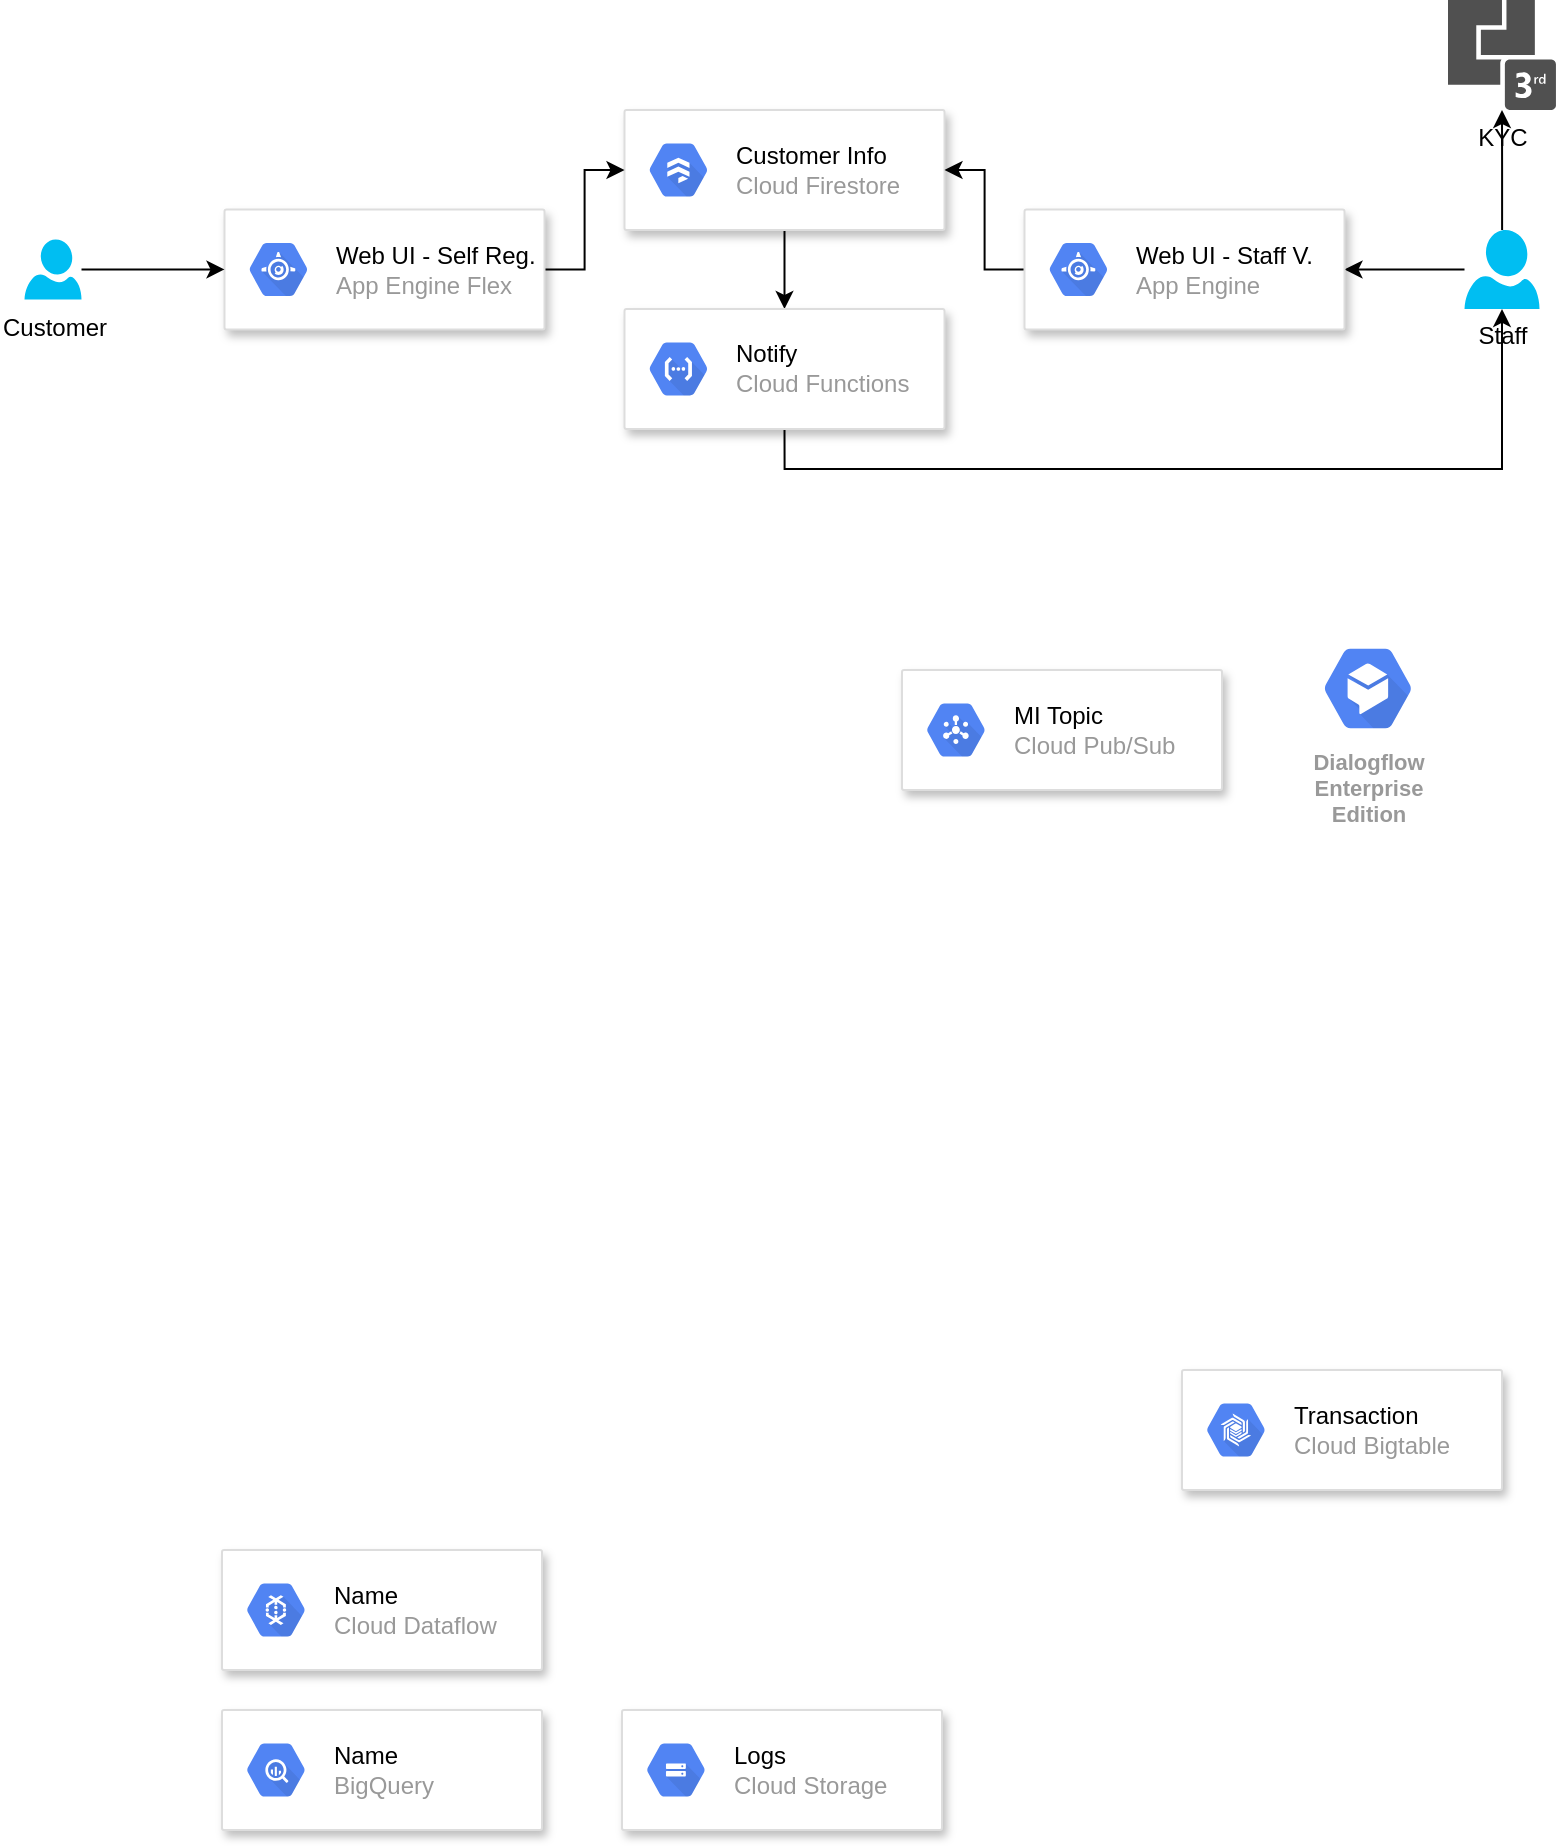 <mxfile version="14.4.2" type="github" pages="2">
  <diagram id="7NOKJoxBeWocO0zpXVM_" name="MoonBank">
    <mxGraphModel dx="780" dy="872" grid="1" gridSize="10" guides="1" tooltips="1" connect="1" arrows="1" fold="1" page="1" pageScale="1" pageWidth="850" pageHeight="1100" math="0" shadow="0">
      <root>
        <mxCell id="w8XVWNWsTbKyDXxL2xs8-0" />
        <mxCell id="w8XVWNWsTbKyDXxL2xs8-1" parent="w8XVWNWsTbKyDXxL2xs8-0" />
        <mxCell id="w8XVWNWsTbKyDXxL2xs8-37" style="edgeStyle=orthogonalEdgeStyle;rounded=0;orthogonalLoop=1;jettySize=auto;html=1;exitX=0.5;exitY=1;exitDx=0;exitDy=0;entryX=0.5;entryY=0;entryDx=0;entryDy=0;" edge="1" parent="w8XVWNWsTbKyDXxL2xs8-1" source="w8XVWNWsTbKyDXxL2xs8-6" target="w8XVWNWsTbKyDXxL2xs8-33">
          <mxGeometry relative="1" as="geometry" />
        </mxCell>
        <mxCell id="w8XVWNWsTbKyDXxL2xs8-6" value="" style="strokeColor=#dddddd;shadow=1;strokeWidth=1;rounded=1;absoluteArcSize=1;arcSize=2;" vertex="1" parent="w8XVWNWsTbKyDXxL2xs8-1">
          <mxGeometry x="361.25" y="160" width="160" height="60" as="geometry" />
        </mxCell>
        <mxCell id="w8XVWNWsTbKyDXxL2xs8-7" value="&lt;font color=&quot;#000000&quot;&gt;Customer Info&lt;/font&gt;&lt;br&gt;Cloud Firestore" style="dashed=0;connectable=0;html=1;fillColor=#5184F3;strokeColor=none;shape=mxgraph.gcp2.hexIcon;prIcon=cloud_firestore;part=1;labelPosition=right;verticalLabelPosition=middle;align=left;verticalAlign=middle;spacingLeft=5;fontColor=#999999;fontSize=12;" vertex="1" parent="w8XVWNWsTbKyDXxL2xs8-6">
          <mxGeometry y="0.5" width="44" height="39" relative="1" as="geometry">
            <mxPoint x="5" y="-19.5" as="offset" />
          </mxGeometry>
        </mxCell>
        <mxCell id="w8XVWNWsTbKyDXxL2xs8-16" value="" style="strokeColor=#dddddd;shadow=1;strokeWidth=1;rounded=1;absoluteArcSize=1;arcSize=2;" vertex="1" parent="w8XVWNWsTbKyDXxL2xs8-1">
          <mxGeometry x="640" y="790" width="160" height="60" as="geometry" />
        </mxCell>
        <mxCell id="w8XVWNWsTbKyDXxL2xs8-17" value="&lt;font color=&quot;#000000&quot;&gt;Transaction&lt;br&gt;&lt;/font&gt;Cloud Bigtable" style="dashed=0;connectable=0;html=1;fillColor=#5184F3;strokeColor=none;shape=mxgraph.gcp2.hexIcon;prIcon=cloud_bigtable;part=1;labelPosition=right;verticalLabelPosition=middle;align=left;verticalAlign=middle;spacingLeft=5;fontColor=#999999;fontSize=12;" vertex="1" parent="w8XVWNWsTbKyDXxL2xs8-16">
          <mxGeometry y="0.5" width="44" height="39" relative="1" as="geometry">
            <mxPoint x="5" y="-19.5" as="offset" />
          </mxGeometry>
        </mxCell>
        <mxCell id="w8XVWNWsTbKyDXxL2xs8-42" style="edgeStyle=orthogonalEdgeStyle;rounded=0;orthogonalLoop=1;jettySize=auto;html=1;entryX=0;entryY=0.5;entryDx=0;entryDy=0;" edge="1" parent="w8XVWNWsTbKyDXxL2xs8-1" source="w8XVWNWsTbKyDXxL2xs8-18" target="w8XVWNWsTbKyDXxL2xs8-6">
          <mxGeometry relative="1" as="geometry" />
        </mxCell>
        <mxCell id="w8XVWNWsTbKyDXxL2xs8-18" value="" style="strokeColor=#dddddd;shadow=1;strokeWidth=1;rounded=1;absoluteArcSize=1;arcSize=2;" vertex="1" parent="w8XVWNWsTbKyDXxL2xs8-1">
          <mxGeometry x="161.25" y="209.74" width="160" height="60" as="geometry" />
        </mxCell>
        <mxCell id="w8XVWNWsTbKyDXxL2xs8-19" value="&lt;font color=&quot;#000000&quot;&gt;Web UI - Self Reg.&lt;/font&gt;&lt;br&gt;App Engine Flex" style="dashed=0;connectable=0;html=1;fillColor=#5184F3;strokeColor=none;shape=mxgraph.gcp2.hexIcon;prIcon=app_engine;part=1;labelPosition=right;verticalLabelPosition=middle;align=left;verticalAlign=middle;spacingLeft=5;fontColor=#999999;fontSize=12;" vertex="1" parent="w8XVWNWsTbKyDXxL2xs8-18">
          <mxGeometry y="0.5" width="44" height="39" relative="1" as="geometry">
            <mxPoint x="5" y="-19.5" as="offset" />
          </mxGeometry>
        </mxCell>
        <mxCell id="w8XVWNWsTbKyDXxL2xs8-20" value="" style="strokeColor=#dddddd;shadow=1;strokeWidth=1;rounded=1;absoluteArcSize=1;arcSize=2;" vertex="1" parent="w8XVWNWsTbKyDXxL2xs8-1">
          <mxGeometry x="360" y="960" width="160" height="60" as="geometry" />
        </mxCell>
        <mxCell id="w8XVWNWsTbKyDXxL2xs8-21" value="&lt;font color=&quot;#000000&quot;&gt;Logs&lt;/font&gt;&lt;br&gt;Cloud Storage" style="dashed=0;connectable=0;html=1;fillColor=#5184F3;strokeColor=none;shape=mxgraph.gcp2.hexIcon;prIcon=cloud_storage;part=1;labelPosition=right;verticalLabelPosition=middle;align=left;verticalAlign=middle;spacingLeft=5;fontColor=#999999;fontSize=12;" vertex="1" parent="w8XVWNWsTbKyDXxL2xs8-20">
          <mxGeometry y="0.5" width="44" height="39" relative="1" as="geometry">
            <mxPoint x="5" y="-19.5" as="offset" />
          </mxGeometry>
        </mxCell>
        <mxCell id="w8XVWNWsTbKyDXxL2xs8-22" value="" style="strokeColor=#dddddd;shadow=1;strokeWidth=1;rounded=1;absoluteArcSize=1;arcSize=2;" vertex="1" parent="w8XVWNWsTbKyDXxL2xs8-1">
          <mxGeometry x="160" y="960" width="160" height="60" as="geometry" />
        </mxCell>
        <mxCell id="w8XVWNWsTbKyDXxL2xs8-23" value="&lt;font color=&quot;#000000&quot;&gt;Name&lt;/font&gt;&lt;br&gt;BigQuery" style="dashed=0;connectable=0;html=1;fillColor=#5184F3;strokeColor=none;shape=mxgraph.gcp2.hexIcon;prIcon=bigquery;part=1;labelPosition=right;verticalLabelPosition=middle;align=left;verticalAlign=middle;spacingLeft=5;fontColor=#999999;fontSize=12;" vertex="1" parent="w8XVWNWsTbKyDXxL2xs8-22">
          <mxGeometry y="0.5" width="44" height="39" relative="1" as="geometry">
            <mxPoint x="5" y="-19.5" as="offset" />
          </mxGeometry>
        </mxCell>
        <mxCell id="w8XVWNWsTbKyDXxL2xs8-24" value="" style="strokeColor=#dddddd;shadow=1;strokeWidth=1;rounded=1;absoluteArcSize=1;arcSize=2;" vertex="1" parent="w8XVWNWsTbKyDXxL2xs8-1">
          <mxGeometry x="160" y="880" width="160" height="60" as="geometry" />
        </mxCell>
        <mxCell id="w8XVWNWsTbKyDXxL2xs8-25" value="&lt;font color=&quot;#000000&quot;&gt;Name&lt;/font&gt;&lt;br&gt;Cloud Dataflow" style="dashed=0;connectable=0;html=1;fillColor=#5184F3;strokeColor=none;shape=mxgraph.gcp2.hexIcon;prIcon=cloud_dataflow;part=1;labelPosition=right;verticalLabelPosition=middle;align=left;verticalAlign=middle;spacingLeft=5;fontColor=#999999;fontSize=12;" vertex="1" parent="w8XVWNWsTbKyDXxL2xs8-24">
          <mxGeometry y="0.5" width="44" height="39" relative="1" as="geometry">
            <mxPoint x="5" y="-19.5" as="offset" />
          </mxGeometry>
        </mxCell>
        <mxCell id="w8XVWNWsTbKyDXxL2xs8-26" value="" style="strokeColor=#dddddd;shadow=1;strokeWidth=1;rounded=1;absoluteArcSize=1;arcSize=2;" vertex="1" parent="w8XVWNWsTbKyDXxL2xs8-1">
          <mxGeometry x="500" y="440" width="160" height="60" as="geometry" />
        </mxCell>
        <mxCell id="w8XVWNWsTbKyDXxL2xs8-27" value="&lt;font color=&quot;#000000&quot;&gt;MI Topic&lt;/font&gt;&lt;br&gt;Cloud Pub/Sub" style="dashed=0;connectable=0;html=1;fillColor=#5184F3;strokeColor=none;shape=mxgraph.gcp2.hexIcon;prIcon=cloud_pubsub;part=1;labelPosition=right;verticalLabelPosition=middle;align=left;verticalAlign=middle;spacingLeft=5;fontColor=#999999;fontSize=12;" vertex="1" parent="w8XVWNWsTbKyDXxL2xs8-26">
          <mxGeometry y="0.5" width="44" height="39" relative="1" as="geometry">
            <mxPoint x="5" y="-19.5" as="offset" />
          </mxGeometry>
        </mxCell>
        <mxCell id="w8XVWNWsTbKyDXxL2xs8-39" style="edgeStyle=orthogonalEdgeStyle;rounded=0;orthogonalLoop=1;jettySize=auto;html=1;entryX=0;entryY=0.5;entryDx=0;entryDy=0;" edge="1" parent="w8XVWNWsTbKyDXxL2xs8-1" source="w8XVWNWsTbKyDXxL2xs8-29" target="w8XVWNWsTbKyDXxL2xs8-18">
          <mxGeometry relative="1" as="geometry" />
        </mxCell>
        <mxCell id="w8XVWNWsTbKyDXxL2xs8-29" value="Customer" style="verticalLabelPosition=bottom;html=1;verticalAlign=top;align=center;strokeColor=none;fillColor=#00BEF2;shape=mxgraph.azure.user;" vertex="1" parent="w8XVWNWsTbKyDXxL2xs8-1">
          <mxGeometry x="61.25" y="224.74" width="28.5" height="30" as="geometry" />
        </mxCell>
        <mxCell id="w8XVWNWsTbKyDXxL2xs8-30" value="Dialogflow&#xa;Enterprise&#xa;Edition" style="html=1;fillColor=#5184F3;strokeColor=none;verticalAlign=top;labelPosition=center;verticalLabelPosition=bottom;align=center;spacingTop=-6;fontSize=11;fontStyle=1;fontColor=#999999;shape=mxgraph.gcp2.hexIcon;prIcon=dialogflow_enterprise_edition" vertex="1" parent="w8XVWNWsTbKyDXxL2xs8-1">
          <mxGeometry x="700" y="420" width="66" height="58.5" as="geometry" />
        </mxCell>
        <mxCell id="w8XVWNWsTbKyDXxL2xs8-40" style="edgeStyle=orthogonalEdgeStyle;rounded=0;orthogonalLoop=1;jettySize=auto;html=1;entryX=1;entryY=0.5;entryDx=0;entryDy=0;" edge="1" parent="w8XVWNWsTbKyDXxL2xs8-1" source="w8XVWNWsTbKyDXxL2xs8-31" target="w8XVWNWsTbKyDXxL2xs8-35">
          <mxGeometry relative="1" as="geometry" />
        </mxCell>
        <mxCell id="w8XVWNWsTbKyDXxL2xs8-45" style="edgeStyle=orthogonalEdgeStyle;rounded=0;orthogonalLoop=1;jettySize=auto;html=1;" edge="1" parent="w8XVWNWsTbKyDXxL2xs8-1" source="w8XVWNWsTbKyDXxL2xs8-31" target="w8XVWNWsTbKyDXxL2xs8-44">
          <mxGeometry relative="1" as="geometry">
            <mxPoint x="800" y="190" as="targetPoint" />
          </mxGeometry>
        </mxCell>
        <mxCell id="w8XVWNWsTbKyDXxL2xs8-31" value="Staff" style="verticalLabelPosition=bottom;html=1;verticalAlign=top;align=center;strokeColor=none;fillColor=#00BEF2;shape=mxgraph.azure.user;" vertex="1" parent="w8XVWNWsTbKyDXxL2xs8-1">
          <mxGeometry x="781.25" y="220" width="37.5" height="39.47" as="geometry" />
        </mxCell>
        <mxCell id="w8XVWNWsTbKyDXxL2xs8-38" style="edgeStyle=orthogonalEdgeStyle;rounded=0;orthogonalLoop=1;jettySize=auto;html=1;exitX=0.5;exitY=1;exitDx=0;exitDy=0;entryX=0.5;entryY=1;entryDx=0;entryDy=0;entryPerimeter=0;" edge="1" parent="w8XVWNWsTbKyDXxL2xs8-1" source="w8XVWNWsTbKyDXxL2xs8-33" target="w8XVWNWsTbKyDXxL2xs8-31">
          <mxGeometry relative="1" as="geometry" />
        </mxCell>
        <mxCell id="w8XVWNWsTbKyDXxL2xs8-33" value="" style="strokeColor=#dddddd;shadow=1;strokeWidth=1;rounded=1;absoluteArcSize=1;arcSize=2;" vertex="1" parent="w8XVWNWsTbKyDXxL2xs8-1">
          <mxGeometry x="361.25" y="259.47" width="160" height="60" as="geometry" />
        </mxCell>
        <mxCell id="w8XVWNWsTbKyDXxL2xs8-34" value="&lt;font color=&quot;#000000&quot;&gt;Notify&lt;/font&gt;&lt;br&gt;Cloud Functions" style="dashed=0;connectable=0;html=1;fillColor=#5184F3;strokeColor=none;shape=mxgraph.gcp2.hexIcon;prIcon=cloud_functions;part=1;labelPosition=right;verticalLabelPosition=middle;align=left;verticalAlign=middle;spacingLeft=5;fontColor=#999999;fontSize=12;" vertex="1" parent="w8XVWNWsTbKyDXxL2xs8-33">
          <mxGeometry y="0.5" width="44" height="39" relative="1" as="geometry">
            <mxPoint x="5" y="-19.5" as="offset" />
          </mxGeometry>
        </mxCell>
        <mxCell id="w8XVWNWsTbKyDXxL2xs8-43" style="edgeStyle=orthogonalEdgeStyle;rounded=0;orthogonalLoop=1;jettySize=auto;html=1;entryX=1;entryY=0.5;entryDx=0;entryDy=0;" edge="1" parent="w8XVWNWsTbKyDXxL2xs8-1" source="w8XVWNWsTbKyDXxL2xs8-35" target="w8XVWNWsTbKyDXxL2xs8-6">
          <mxGeometry relative="1" as="geometry" />
        </mxCell>
        <mxCell id="w8XVWNWsTbKyDXxL2xs8-35" value="" style="strokeColor=#dddddd;shadow=1;strokeWidth=1;rounded=1;absoluteArcSize=1;arcSize=2;" vertex="1" parent="w8XVWNWsTbKyDXxL2xs8-1">
          <mxGeometry x="561.25" y="209.74" width="160" height="60" as="geometry" />
        </mxCell>
        <mxCell id="w8XVWNWsTbKyDXxL2xs8-36" value="&lt;font color=&quot;#000000&quot;&gt;Web UI - Staff V.&lt;/font&gt;&lt;br&gt;App Engine" style="dashed=0;connectable=0;html=1;fillColor=#5184F3;strokeColor=none;shape=mxgraph.gcp2.hexIcon;prIcon=app_engine;part=1;labelPosition=right;verticalLabelPosition=middle;align=left;verticalAlign=middle;spacingLeft=5;fontColor=#999999;fontSize=12;" vertex="1" parent="w8XVWNWsTbKyDXxL2xs8-35">
          <mxGeometry y="0.5" width="44" height="39" relative="1" as="geometry">
            <mxPoint x="5" y="-19.5" as="offset" />
          </mxGeometry>
        </mxCell>
        <mxCell id="w8XVWNWsTbKyDXxL2xs8-44" value="KYC" style="pointerEvents=1;shadow=0;dashed=0;html=1;strokeColor=none;fillColor=#505050;labelPosition=center;verticalLabelPosition=bottom;verticalAlign=top;outlineConnect=0;align=center;shape=mxgraph.office.communications.3rd_party_integration;" vertex="1" parent="w8XVWNWsTbKyDXxL2xs8-1">
          <mxGeometry x="773" y="105" width="54" height="55" as="geometry" />
        </mxCell>
      </root>
    </mxGraphModel>
  </diagram>
  <diagram id="f106602c-feb2-e66a-4537-3a34d633f6aa" name="Page-1">
    <mxGraphModel dx="1422" dy="882" grid="1" gridSize="10" guides="1" tooltips="1" connect="1" arrows="1" fold="1" page="1" pageScale="1" pageWidth="1169" pageHeight="827" background="#ffffff" math="0" shadow="0">
      <root>
        <mxCell id="0" />
        <mxCell id="1" parent="0" />
        <mxCell id="14" value="&lt;b&gt;Google &lt;/b&gt;Cloud Platform" style="fillColor=#F6F6F6;strokeColor=none;shadow=0;gradientColor=none;fontSize=14;align=left;spacing=10;fontColor=#717171;9E9E9E;verticalAlign=top;spacingTop=-4;fontStyle=0;spacingLeft=40;html=1;" parent="1" vertex="1">
          <mxGeometry x="329.5" y="100" width="610" height="480" as="geometry" />
        </mxCell>
        <mxCell id="15" value="" style="shape=mxgraph.gcp2.google_cloud_platform;fillColor=#F6F6F6;strokeColor=none;shadow=0;gradientColor=none;" parent="14" vertex="1">
          <mxGeometry width="23" height="20" relative="1" as="geometry">
            <mxPoint x="20" y="10" as="offset" />
          </mxGeometry>
        </mxCell>
        <mxCell id="568" value="" style="strokeColor=#dddddd;fillColor=#ffffff;shadow=1;strokeWidth=1;rounded=1;absoluteArcSize=1;arcSize=2;fontSize=10;fontColor=#9E9E9E;align=center;html=1;" parent="14" vertex="1">
          <mxGeometry x="18" y="210" width="122" height="60" as="geometry" />
        </mxCell>
        <mxCell id="569" value="Cloud Load&#xa;Balancing" style="dashed=0;connectable=0;html=1;fillColor=#5184F3;strokeColor=none;shape=mxgraph.gcp2.hexIcon;prIcon=cloud_load_balancing;part=1;labelPosition=right;verticalLabelPosition=middle;align=left;verticalAlign=middle;spacingLeft=5;fontColor=#999999;fontSize=12;" parent="568" vertex="1">
          <mxGeometry y="0.5" width="44" height="39" relative="1" as="geometry">
            <mxPoint x="5" y="-19.5" as="offset" />
          </mxGeometry>
        </mxCell>
        <mxCell id="585" style="edgeStyle=elbowEdgeStyle;rounded=0;elbow=vertical;html=1;labelBackgroundColor=none;startArrow=blockThin;startFill=1;startSize=4;endArrow=blockThin;endFill=1;endSize=4;jettySize=auto;orthogonalLoop=1;strokeColor=#4284F3;strokeWidth=2;fontSize=12;fontColor=#000000;align=center;dashed=0;" parent="1" source="580" target="574" edge="1">
          <mxGeometry relative="1" as="geometry" />
        </mxCell>
        <mxCell id="580" value="Autoscaled Broker Tier&lt;br&gt;&lt;font style=&quot;font-size: 9px&quot;&gt;Custom MQTT &amp;lt;-&amp;gt; Cloud Pub/Sub broker&lt;/font&gt;&lt;br&gt;" style="rounded=1;absoluteArcSize=1;arcSize=2;html=1;strokeColor=none;gradientColor=none;shadow=0;dashed=0;strokeColor=none;fontSize=12;fontColor=#9E9E9E;align=left;verticalAlign=top;spacing=10;spacingTop=-4;fillColor=#E1F5FE;" parent="1" vertex="1">
          <mxGeometry x="529.5" y="280" width="190" height="140" as="geometry" />
        </mxCell>
        <mxCell id="2" value="Architecture: Internet of Things &amp;gt; MQTT to PubSub Broker" style="fillColor=#4DA1F5;strokeColor=none;shadow=1;gradientColor=none;fontSize=14;align=left;spacingLeft=50;fontColor=#ffffff;html=1;" parent="1" vertex="1">
          <mxGeometry x="209.5" y="40" width="750" height="40" as="geometry" />
        </mxCell>
        <mxCell id="582" style="edgeStyle=elbowEdgeStyle;rounded=0;elbow=vertical;html=1;labelBackgroundColor=none;startArrow=blockThin;startFill=1;startSize=4;endArrow=blockThin;endFill=1;endSize=4;jettySize=auto;orthogonalLoop=1;strokeColor=#4284F3;strokeWidth=2;fontSize=12;fontColor=#000000;align=center;dashed=0;" parent="1" source="566" target="568" edge="1">
          <mxGeometry relative="1" as="geometry" />
        </mxCell>
        <mxCell id="566" value="MQTT&lt;br&gt;Devices&lt;br&gt;" style="strokeColor=#dddddd;fillColor=#ffffff;shadow=1;strokeWidth=1;rounded=1;absoluteArcSize=1;arcSize=2;labelPosition=center;verticalLabelPosition=middle;align=center;verticalAlign=bottom;spacingLeft=0;fontColor=#999999;fontSize=12;whiteSpace=wrap;spacingBottom=2;html=1;" parent="1" vertex="1">
          <mxGeometry x="229.5" y="290" width="70" height="100" as="geometry" />
        </mxCell>
        <mxCell id="567" value="" style="dashed=0;connectable=0;html=1;fillColor=#757575;strokeColor=none;shape=mxgraph.gcp2.mobile_devices;part=1;" parent="566" vertex="1">
          <mxGeometry x="0.5" width="50" height="36.5" relative="1" as="geometry">
            <mxPoint x="-25" y="16.75" as="offset" />
          </mxGeometry>
        </mxCell>
        <mxCell id="584" style="edgeStyle=elbowEdgeStyle;rounded=0;elbow=vertical;html=1;labelBackgroundColor=none;startArrow=blockThin;startFill=1;startSize=4;endArrow=blockThin;endFill=1;endSize=4;jettySize=auto;orthogonalLoop=1;strokeColor=#4284F3;strokeWidth=2;fontSize=12;fontColor=#000000;align=center;dashed=0;" parent="1" source="568" target="580" edge="1">
          <mxGeometry relative="1" as="geometry" />
        </mxCell>
        <mxCell id="570" value="" style="shape=mxgraph.gcp2.doubleRect;strokeColor=#dddddd;fillColor=#ffffff;shadow=1;strokeWidth=1;fontSize=10;fontColor=#9E9E9E;align=center;html=1;" parent="1" vertex="1">
          <mxGeometry x="539.5" y="325" width="158" height="78" as="geometry" />
        </mxCell>
        <mxCell id="571" value="&lt;font color=&quot;#000000&quot;&gt;MQTT Broker&lt;/font&gt;&lt;br&gt;Compute Engine&lt;hr&gt;&lt;font&gt;&lt;span style=&quot;font-size: 11px&quot;&gt;RabbitMQ&lt;/span&gt;&lt;sup&gt;&lt;font style=&quot;font-size: 5px&quot;&gt;TM&lt;/font&gt;&lt;/sup&gt;&lt;/font&gt;" style="dashed=0;connectable=0;html=1;fillColor=#5184F3;strokeColor=none;shape=mxgraph.gcp2.hexIcon;prIcon=compute_engine;part=1;labelPosition=right;verticalLabelPosition=middle;align=left;verticalAlign=top;spacingLeft=5;fontColor=#999999;fontSize=12;spacingTop=-8;" parent="570" vertex="1">
          <mxGeometry width="44" height="39" relative="1" as="geometry">
            <mxPoint x="5" y="7" as="offset" />
          </mxGeometry>
        </mxCell>
        <mxCell id="586" style="edgeStyle=elbowEdgeStyle;rounded=0;elbow=vertical;html=1;labelBackgroundColor=none;startArrow=blockThin;startFill=1;startSize=4;endArrow=blockThin;endFill=1;endSize=4;jettySize=auto;orthogonalLoop=1;strokeColor=#4284F3;strokeWidth=2;fontSize=12;fontColor=#000000;align=center;dashed=0;" parent="1" source="572" target="574" edge="1">
          <mxGeometry relative="1" as="geometry" />
        </mxCell>
        <mxCell id="572" value="" style="strokeColor=#dddddd;fillColor=#ffffff;shadow=1;strokeWidth=1;rounded=1;absoluteArcSize=1;arcSize=2;fontSize=10;fontColor=#9E9E9E;align=center;html=1;" parent="1" vertex="1">
          <mxGeometry x="769.5" y="215" width="150" height="60" as="geometry" />
        </mxCell>
        <mxCell id="573" value="&lt;font color=&quot;#000000&quot;&gt;IoT Application&lt;/font&gt;&lt;br&gt;App Engine" style="dashed=0;connectable=0;html=1;fillColor=#5184F3;strokeColor=none;shape=mxgraph.gcp2.hexIcon;prIcon=app_engine;part=1;labelPosition=right;verticalLabelPosition=middle;align=left;verticalAlign=middle;spacingLeft=5;fontColor=#999999;fontSize=12;" parent="572" vertex="1">
          <mxGeometry y="0.5" width="44" height="39" relative="1" as="geometry">
            <mxPoint x="5" y="-19.5" as="offset" />
          </mxGeometry>
        </mxCell>
        <mxCell id="587" style="edgeStyle=elbowEdgeStyle;rounded=0;elbow=vertical;html=1;labelBackgroundColor=none;startArrow=none;startFill=0;startSize=4;endArrow=blockThin;endFill=1;endSize=4;jettySize=auto;orthogonalLoop=1;strokeColor=#4284F3;strokeWidth=2;fontSize=12;fontColor=#000000;align=center;dashed=0;" parent="1" source="574" target="576" edge="1">
          <mxGeometry relative="1" as="geometry" />
        </mxCell>
        <mxCell id="574" value="" style="strokeColor=#dddddd;fillColor=#ffffff;shadow=1;strokeWidth=1;rounded=1;absoluteArcSize=1;arcSize=2;fontSize=10;fontColor=#9E9E9E;align=center;html=1;" parent="1" vertex="1">
          <mxGeometry x="769.5" y="310" width="150" height="60" as="geometry" />
        </mxCell>
        <mxCell id="575" value="&lt;font color=&quot;#000000&quot;&gt;IoT Topic&lt;/font&gt;&lt;br&gt;Cloud Pub/Sub" style="dashed=0;connectable=0;html=1;fillColor=#5184F3;strokeColor=none;shape=mxgraph.gcp2.hexIcon;prIcon=cloud_pubsub;part=1;labelPosition=right;verticalLabelPosition=middle;align=left;verticalAlign=middle;spacingLeft=5;fontColor=#999999;fontSize=12;" parent="574" vertex="1">
          <mxGeometry y="0.5" width="44" height="39" relative="1" as="geometry">
            <mxPoint x="5" y="-19.5" as="offset" />
          </mxGeometry>
        </mxCell>
        <mxCell id="588" style="edgeStyle=elbowEdgeStyle;rounded=0;elbow=vertical;html=1;labelBackgroundColor=none;startArrow=none;startFill=0;startSize=4;endArrow=blockThin;endFill=1;endSize=4;jettySize=auto;orthogonalLoop=1;strokeColor=#4284F3;strokeWidth=2;fontSize=12;fontColor=#000000;align=center;dashed=0;" parent="1" source="576" target="578" edge="1">
          <mxGeometry relative="1" as="geometry" />
        </mxCell>
        <mxCell id="576" value="" style="strokeColor=#dddddd;fillColor=#ffffff;shadow=1;strokeWidth=1;rounded=1;absoluteArcSize=1;arcSize=2;fontSize=10;fontColor=#9E9E9E;align=center;html=1;" parent="1" vertex="1">
          <mxGeometry x="769.5" y="405" width="150" height="60" as="geometry" />
        </mxCell>
        <mxCell id="577" value="&lt;font color=&quot;#000000&quot;&gt;Stream Analytics&lt;/font&gt;&lt;br&gt;Cloud Dataflow" style="dashed=0;connectable=0;html=1;fillColor=#5184F3;strokeColor=none;shape=mxgraph.gcp2.hexIcon;prIcon=cloud_dataflow;part=1;labelPosition=right;verticalLabelPosition=middle;align=left;verticalAlign=middle;spacingLeft=5;fontColor=#999999;fontSize=12;" parent="576" vertex="1">
          <mxGeometry y="0.5" width="44" height="39" relative="1" as="geometry">
            <mxPoint x="5" y="-19.5" as="offset" />
          </mxGeometry>
        </mxCell>
        <mxCell id="578" value="" style="strokeColor=#dddddd;fillColor=#ffffff;shadow=1;strokeWidth=1;rounded=1;absoluteArcSize=1;arcSize=2;fontSize=10;fontColor=#9E9E9E;align=center;html=1;" parent="1" vertex="1">
          <mxGeometry x="769.5" y="495" width="150" height="60" as="geometry" />
        </mxCell>
        <mxCell id="579" value="&lt;font color=&quot;#000000&quot;&gt;IoT Warehouse&lt;/font&gt;&lt;br&gt;BigQuery" style="dashed=0;connectable=0;html=1;fillColor=#5184F3;strokeColor=none;shape=mxgraph.gcp2.hexIcon;prIcon=bigquery;part=1;labelPosition=right;verticalLabelPosition=middle;align=left;verticalAlign=middle;spacingLeft=5;fontColor=#999999;fontSize=12;" parent="578" vertex="1">
          <mxGeometry y="0.5" width="44" height="39" relative="1" as="geometry">
            <mxPoint x="5" y="-19.5" as="offset" />
          </mxGeometry>
        </mxCell>
      </root>
    </mxGraphModel>
  </diagram>
</mxfile>
